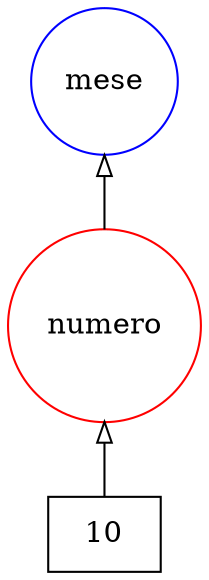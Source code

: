 digraph {
   rankdir=BT;
   edge [arrowhead=empty];

   subgraph {
      rank="source";
      edge [arrowhead=normal];
      node [shape=box];
      t56 [label="10"];
   }

   subgraph {
      rank="same";
      node [color=red,shape=circle];
      tag149 [label=numero]; 
   }

   subgraph {
      rank="same";
      node [color=blue,shape=circle];
      tag233 [label=mese]; 
   }

   subgraph {
      rank="same";
      node [color=green,shape=circle];
   }

   subgraph {
      rank="same";
      node [color=orange,shape=circle];
   }
   tag149 -> tag233;
   t56 -> tag149;
}